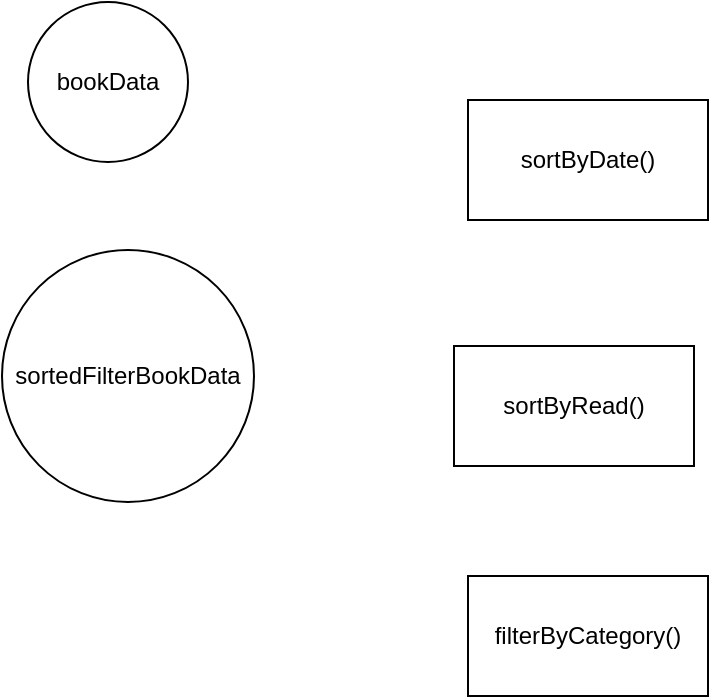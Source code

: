 <mxfile version="13.1.3">
    <diagram id="6hGFLwfOUW9BJ-s0fimq" name="Page-1">
        <mxGraphModel dx="509" dy="546" grid="0" gridSize="10" guides="1" tooltips="1" connect="1" arrows="1" fold="1" page="1" pageScale="1" pageWidth="827" pageHeight="1169" math="0" shadow="0">
            <root>
                <mxCell id="0"/>
                <mxCell id="1" parent="0"/>
                <mxCell id="2" value="bookData" style="ellipse;whiteSpace=wrap;html=1;aspect=fixed;" vertex="1" parent="1">
                    <mxGeometry x="47" y="13" width="80" height="80" as="geometry"/>
                </mxCell>
                <mxCell id="4" value="sortedFilterBookData" style="ellipse;whiteSpace=wrap;html=1;aspect=fixed;" vertex="1" parent="1">
                    <mxGeometry x="34" y="137" width="126" height="126" as="geometry"/>
                </mxCell>
                <mxCell id="5" value="sortByDate()" style="rounded=0;whiteSpace=wrap;html=1;" vertex="1" parent="1">
                    <mxGeometry x="267" y="62" width="120" height="60" as="geometry"/>
                </mxCell>
                <mxCell id="6" value="sortByRead()" style="rounded=0;whiteSpace=wrap;html=1;" vertex="1" parent="1">
                    <mxGeometry x="260" y="185" width="120" height="60" as="geometry"/>
                </mxCell>
                <mxCell id="7" value="filterByCategory()" style="rounded=0;whiteSpace=wrap;html=1;" vertex="1" parent="1">
                    <mxGeometry x="267" y="300" width="120" height="60" as="geometry"/>
                </mxCell>
            </root>
        </mxGraphModel>
    </diagram>
</mxfile>